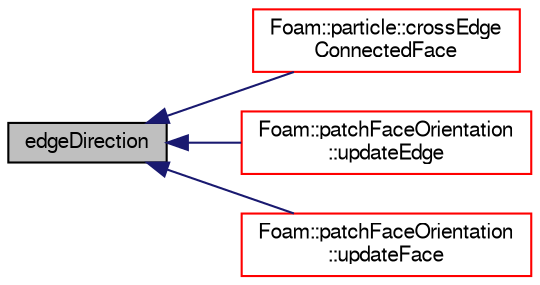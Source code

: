 digraph "edgeDirection"
{
  bgcolor="transparent";
  edge [fontname="FreeSans",fontsize="10",labelfontname="FreeSans",labelfontsize="10"];
  node [fontname="FreeSans",fontsize="10",shape=record];
  rankdir="LR";
  Node663 [label="edgeDirection",height=0.2,width=0.4,color="black", fillcolor="grey75", style="filled", fontcolor="black"];
  Node663 -> Node664 [dir="back",color="midnightblue",fontsize="10",style="solid",fontname="FreeSans"];
  Node664 [label="Foam::particle::crossEdge\lConnectedFace",height=0.2,width=0.4,color="red",URL="$a23586.html#ae442e1bec92480b4f50c527b934edddb",tooltip="Cross the from the given face across the given edge of the. "];
  Node663 -> Node670 [dir="back",color="midnightblue",fontsize="10",style="solid",fontname="FreeSans"];
  Node670 [label="Foam::patchFaceOrientation\l::updateEdge",height=0.2,width=0.4,color="red",URL="$a24678.html#a4f9ce8004e6fea55b1c2dce3c3c6e6ab",tooltip="Influence of face on edge. "];
  Node663 -> Node678 [dir="back",color="midnightblue",fontsize="10",style="solid",fontname="FreeSans"];
  Node678 [label="Foam::patchFaceOrientation\l::updateFace",height=0.2,width=0.4,color="red",URL="$a24678.html#a1e306814f69f522bb05cc93f2b510a14",tooltip="Influence of edge on face. "];
}
